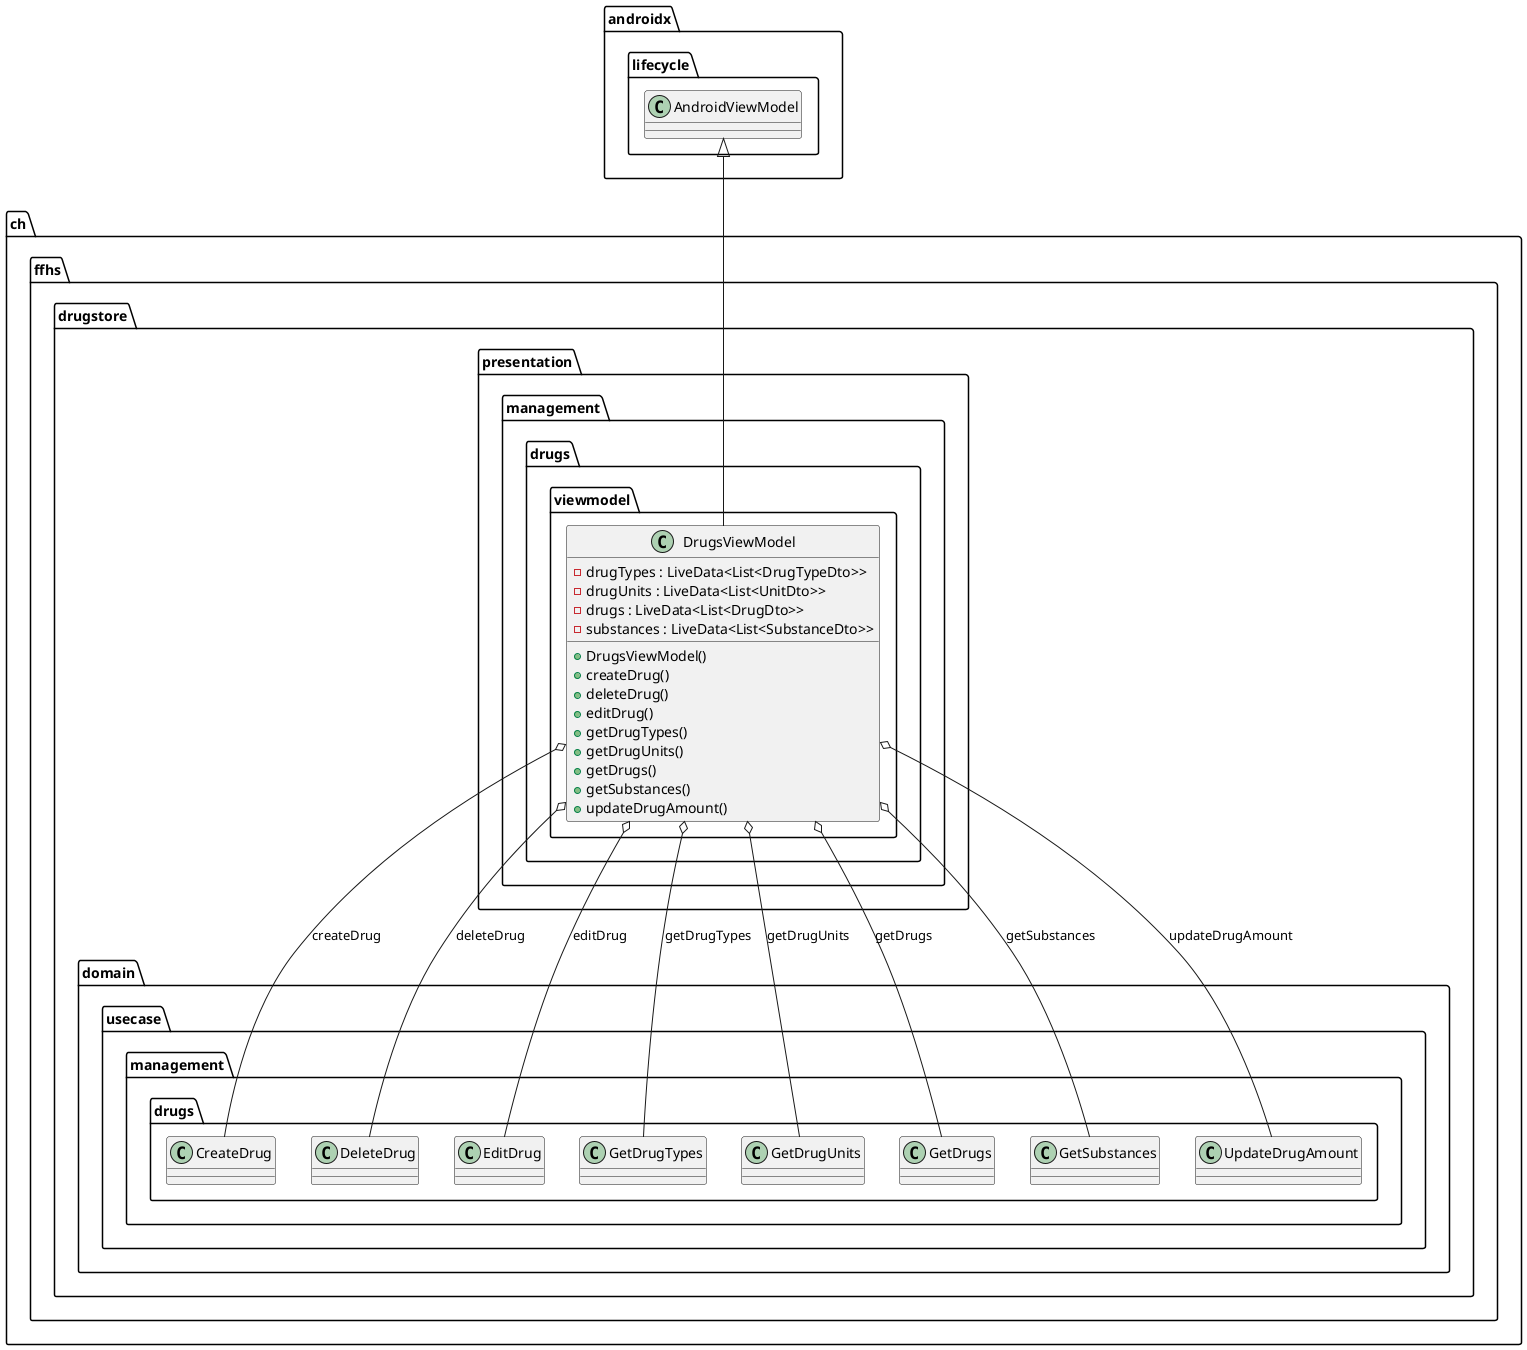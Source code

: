 @startuml
  namespace ch.ffhs.drugstore {
    namespace presentation {
      namespace management {
        namespace drugs.viewmodel {
            class ch.ffhs.drugstore.presentation.management.drugs.viewmodel.DrugsViewModel {
                - drugTypes : LiveData<List<DrugTypeDto>>
                - drugUnits : LiveData<List<UnitDto>>
                - drugs : LiveData<List<DrugDto>>
                - substances : LiveData<List<SubstanceDto>>
                + DrugsViewModel()
                + createDrug()
                + deleteDrug()
                + editDrug()
                + getDrugTypes()
                + getDrugUnits()
                + getDrugs()
                + getSubstances()
                + updateDrugAmount()
          }
        }
      }
    }
  }
  

  ch.ffhs.drugstore.presentation.management.drugs.viewmodel.DrugsViewModel -up-|> androidx.lifecycle.AndroidViewModel
  ch.ffhs.drugstore.presentation.management.drugs.viewmodel.DrugsViewModel o-- ch.ffhs.drugstore.domain.usecase.management.drugs.CreateDrug : createDrug
  ch.ffhs.drugstore.presentation.management.drugs.viewmodel.DrugsViewModel o-- ch.ffhs.drugstore.domain.usecase.management.drugs.DeleteDrug : deleteDrug
  ch.ffhs.drugstore.presentation.management.drugs.viewmodel.DrugsViewModel o-- ch.ffhs.drugstore.domain.usecase.management.drugs.EditDrug : editDrug
  ch.ffhs.drugstore.presentation.management.drugs.viewmodel.DrugsViewModel o-- ch.ffhs.drugstore.domain.usecase.management.drugs.GetDrugTypes : getDrugTypes
  ch.ffhs.drugstore.presentation.management.drugs.viewmodel.DrugsViewModel o-- ch.ffhs.drugstore.domain.usecase.management.drugs.GetDrugUnits : getDrugUnits
  ch.ffhs.drugstore.presentation.management.drugs.viewmodel.DrugsViewModel o-- ch.ffhs.drugstore.domain.usecase.management.drugs.GetDrugs : getDrugs
  ch.ffhs.drugstore.presentation.management.drugs.viewmodel.DrugsViewModel o-- ch.ffhs.drugstore.domain.usecase.management.drugs.GetSubstances : getSubstances
  ch.ffhs.drugstore.presentation.management.drugs.viewmodel.DrugsViewModel o-- ch.ffhs.drugstore.domain.usecase.management.drugs.UpdateDrugAmount : updateDrugAmount


@enduml
